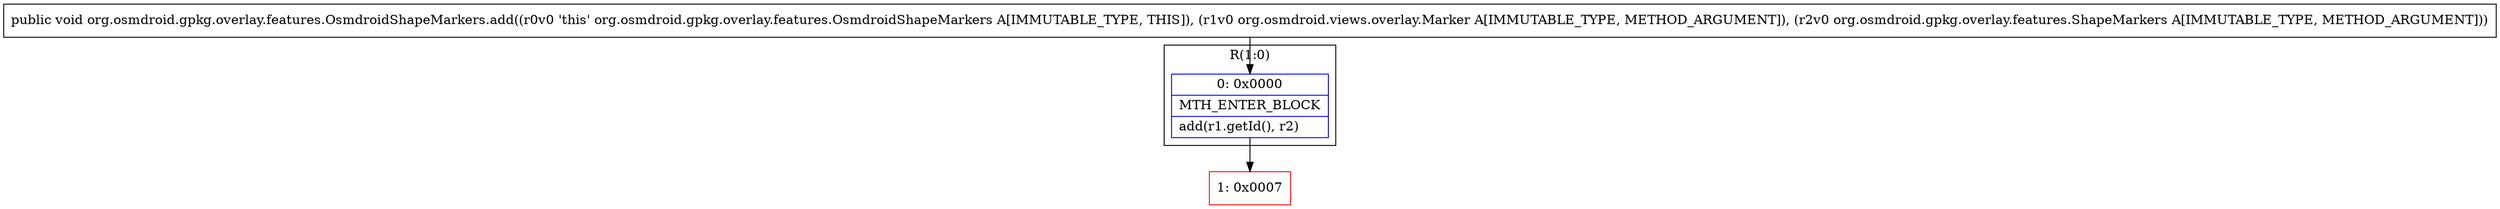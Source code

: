 digraph "CFG fororg.osmdroid.gpkg.overlay.features.OsmdroidShapeMarkers.add(Lorg\/osmdroid\/views\/overlay\/Marker;Lorg\/osmdroid\/gpkg\/overlay\/features\/ShapeMarkers;)V" {
subgraph cluster_Region_299841216 {
label = "R(1:0)";
node [shape=record,color=blue];
Node_0 [shape=record,label="{0\:\ 0x0000|MTH_ENTER_BLOCK\l|add(r1.getId(), r2)\l}"];
}
Node_1 [shape=record,color=red,label="{1\:\ 0x0007}"];
MethodNode[shape=record,label="{public void org.osmdroid.gpkg.overlay.features.OsmdroidShapeMarkers.add((r0v0 'this' org.osmdroid.gpkg.overlay.features.OsmdroidShapeMarkers A[IMMUTABLE_TYPE, THIS]), (r1v0 org.osmdroid.views.overlay.Marker A[IMMUTABLE_TYPE, METHOD_ARGUMENT]), (r2v0 org.osmdroid.gpkg.overlay.features.ShapeMarkers A[IMMUTABLE_TYPE, METHOD_ARGUMENT])) }"];
MethodNode -> Node_0;
Node_0 -> Node_1;
}

